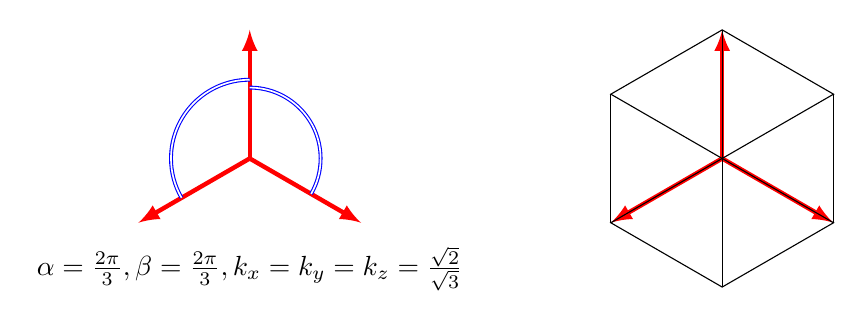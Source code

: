 \begin{tikzpicture}[scale=2]


% projection parallele 
\def\myalpha{120}
\def\mybeta{120}
\def\kx{{sqrt(2)/sqrt(3)}}
\def\ky{{sqrt(2)/sqrt(3)}}
\def\kz{{sqrt(2)/sqrt(3)}}

\begin{scope}[xshift=-3cm]
\coordinate (ff1) at (90+\myalpha:\kx);
\coordinate (ff2) at (90-\mybeta:\ky);
\coordinate (ff3) at (90:\kz);

\draw[red, ultra thick,->,>=latex] (0,0) -- (ff1);
\draw[red, ultra thick,->,>=latex] (0,0) -- (ff2);
\draw[red, ultra thick,->,>=latex] (0,0) -- (ff3);

\draw[double, blue] (90:0.5) arc (90:90+\myalpha:0.5);
\draw[double, blue] (90:0.45) arc (90:90-\mybeta:0.45);

\node at (0,-0.7) {$\alpha = \frac{2\pi}{3}, \beta = \frac{2\pi}{3}, k_x=k_y=k_z=\frac{\sqrt2}{\sqrt3}$};

\end{scope}

\coordinate (ff1) at (90+\myalpha:\kx);
\coordinate (ff2) at (90-\mybeta:\ky);
\coordinate (ff3) at (90:\kz);

\draw[red, ultra thick,->,>=latex] (0,0) -- (ff1);
\draw[red, ultra thick,->,>=latex] (0,0) -- (ff2);
\draw[red, ultra thick,->,>=latex] (0,0) -- (ff3);

\draw (0,0) -- ++(ff1) -- ++(ff2) -- (ff2) -- cycle;
\draw (ff3) -- ++(ff1) -- ++(ff2) -- ($(ff2)+(ff3)$) -- cycle;
\draw (0,0) -- ++(ff3);
\draw (ff1) -- ++(ff3);
\draw (ff2) -- ++(ff3);
\draw ($(ff1)+(ff2)$) -- ++(ff3);


\end{tikzpicture}
